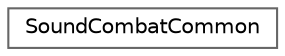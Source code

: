 digraph "Graphical Class Hierarchy"
{
 // LATEX_PDF_SIZE
  bgcolor="transparent";
  edge [fontname=Helvetica,fontsize=10,labelfontname=Helvetica,labelfontsize=10];
  node [fontname=Helvetica,fontsize=10,shape=box,height=0.2,width=0.4];
  rankdir="LR";
  Node0 [id="Node000000",label="SoundCombatCommon",height=0.2,width=0.4,color="grey40", fillcolor="white", style="filled",URL="$class_sound_combat_common.html",tooltip=" "];
}
